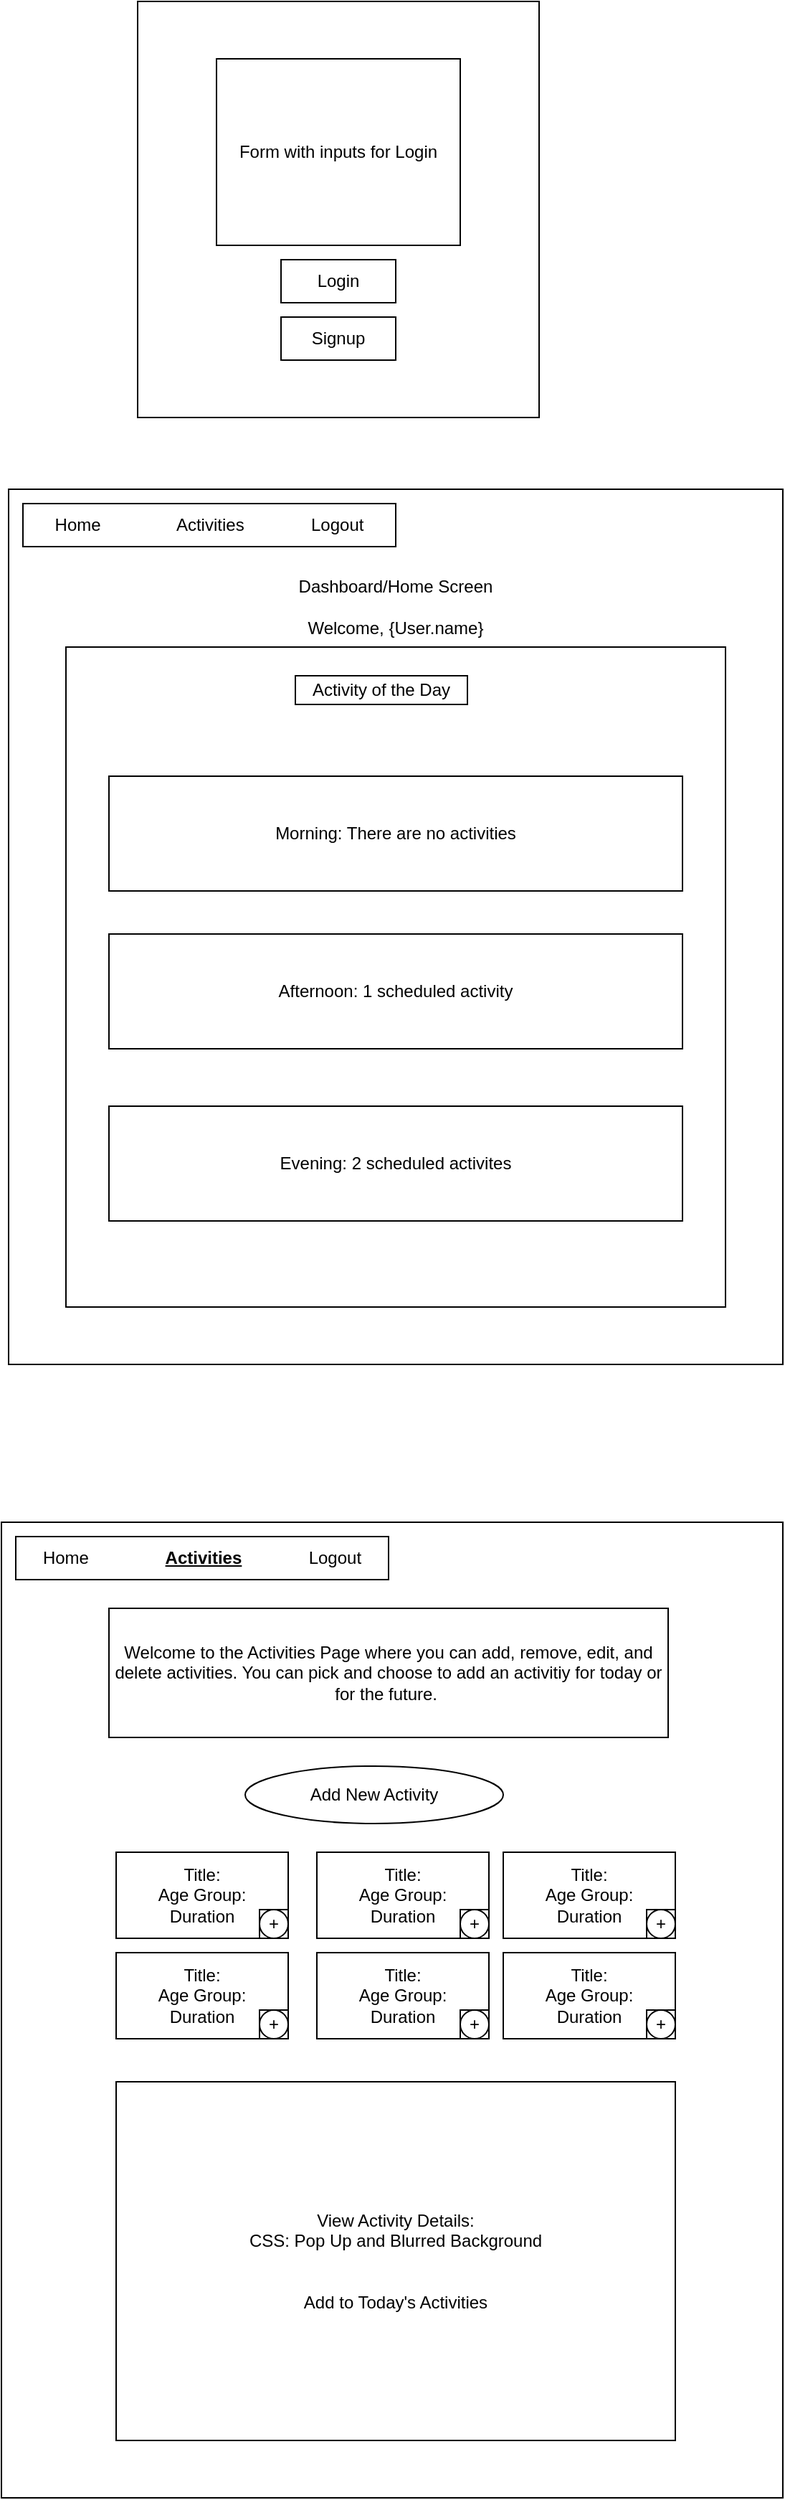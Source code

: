 <mxfile>
    <diagram id="njIiShvVN1ie5kb2q8Yd" name="Page-1">
        <mxGraphModel dx="1136" dy="633" grid="1" gridSize="10" guides="1" tooltips="1" connect="1" arrows="1" fold="1" page="1" pageScale="1" pageWidth="850" pageHeight="1100" math="0" shadow="0">
            <root>
                <mxCell id="0"/>
                <mxCell id="1" parent="0"/>
                <mxCell id="2" value="" style="whiteSpace=wrap;html=1;" vertex="1" parent="1">
                    <mxGeometry x="250" y="60" width="280" height="290" as="geometry"/>
                </mxCell>
                <mxCell id="3" value="Signup" style="whiteSpace=wrap;html=1;" vertex="1" parent="1">
                    <mxGeometry x="350" y="280" width="80" height="30" as="geometry"/>
                </mxCell>
                <mxCell id="4" value="Login" style="whiteSpace=wrap;html=1;" vertex="1" parent="1">
                    <mxGeometry x="350" y="240" width="80" height="30" as="geometry"/>
                </mxCell>
                <mxCell id="5" value="Form with inputs for Login" style="whiteSpace=wrap;html=1;" vertex="1" parent="1">
                    <mxGeometry x="305" y="100" width="170" height="130" as="geometry"/>
                </mxCell>
                <mxCell id="6" value="Dashboard/Home Screen&lt;br&gt;&lt;br&gt;Welcome, {User.name}&lt;br&gt;&lt;br&gt;&lt;br&gt;&lt;br&gt;&lt;br&gt;&lt;br&gt;&lt;br&gt;&lt;br&gt;&lt;br&gt;&lt;br&gt;&lt;br&gt;&lt;br&gt;&lt;br&gt;&lt;br&gt;&lt;br&gt;&lt;br&gt;&lt;br&gt;&lt;br&gt;&lt;br&gt;&lt;br&gt;&lt;br&gt;&lt;br&gt;&lt;br&gt;&lt;br&gt;&lt;br&gt;&lt;br&gt;&lt;br&gt;&lt;br&gt;&lt;br&gt;&lt;br&gt;&lt;br&gt;&lt;br&gt;" style="whiteSpace=wrap;html=1;" vertex="1" parent="1">
                    <mxGeometry x="160" y="400" width="540" height="610" as="geometry"/>
                </mxCell>
                <mxCell id="7" value="" style="whiteSpace=wrap;html=1;" vertex="1" parent="1">
                    <mxGeometry x="200" y="510" width="460" height="460" as="geometry"/>
                </mxCell>
                <mxCell id="8" value="Home&amp;nbsp; &amp;nbsp; &amp;nbsp; &amp;nbsp; &amp;nbsp; &amp;nbsp; &amp;nbsp; &amp;nbsp; Activities&amp;nbsp; &amp;nbsp; &amp;nbsp; &amp;nbsp; &amp;nbsp; &amp;nbsp; &amp;nbsp; Logout" style="whiteSpace=wrap;html=1;" vertex="1" parent="1">
                    <mxGeometry x="170" y="410" width="260" height="30" as="geometry"/>
                </mxCell>
                <mxCell id="9" value="Activity of the Day" style="whiteSpace=wrap;html=1;" vertex="1" parent="1">
                    <mxGeometry x="360" y="530" width="120" height="20" as="geometry"/>
                </mxCell>
                <mxCell id="11" value="Morning: There are no activities" style="whiteSpace=wrap;html=1;" vertex="1" parent="1">
                    <mxGeometry x="230" y="600" width="400" height="80" as="geometry"/>
                </mxCell>
                <mxCell id="12" value="Afternoon: 1 scheduled activity" style="whiteSpace=wrap;html=1;" vertex="1" parent="1">
                    <mxGeometry x="230" y="710" width="400" height="80" as="geometry"/>
                </mxCell>
                <mxCell id="13" value="Evening: 2 scheduled activites" style="whiteSpace=wrap;html=1;" vertex="1" parent="1">
                    <mxGeometry x="230" y="830" width="400" height="80" as="geometry"/>
                </mxCell>
                <mxCell id="14" value="" style="whiteSpace=wrap;html=1;" vertex="1" parent="1">
                    <mxGeometry x="155" y="1120" width="545" height="680" as="geometry"/>
                </mxCell>
                <mxCell id="15" value="Welcome to the Activities Page where you can add, remove, edit, and delete activities. You can pick and choose to add an activitiy for today or for the future.&amp;nbsp;" style="whiteSpace=wrap;html=1;" vertex="1" parent="1">
                    <mxGeometry x="230" y="1180" width="390" height="90" as="geometry"/>
                </mxCell>
                <mxCell id="16" value="Title:&lt;br&gt;Age Group:&lt;br&gt;Duration" style="whiteSpace=wrap;html=1;" vertex="1" parent="1">
                    <mxGeometry x="235" y="1350" width="120" height="60" as="geometry"/>
                </mxCell>
                <mxCell id="21" value="Title:&lt;br&gt;Age Group:&lt;br&gt;Duration" style="whiteSpace=wrap;html=1;" vertex="1" parent="1">
                    <mxGeometry x="235" y="1420" width="120" height="60" as="geometry"/>
                </mxCell>
                <mxCell id="22" value="Title:&lt;br&gt;Age Group:&lt;br&gt;Duration" style="whiteSpace=wrap;html=1;" vertex="1" parent="1">
                    <mxGeometry x="505" y="1350" width="120" height="60" as="geometry"/>
                </mxCell>
                <mxCell id="23" value="Title:&lt;br&gt;Age Group:&lt;br&gt;Duration" style="whiteSpace=wrap;html=1;" vertex="1" parent="1">
                    <mxGeometry x="375" y="1350" width="120" height="60" as="geometry"/>
                </mxCell>
                <mxCell id="24" value="Title:&lt;br&gt;Age Group:&lt;br&gt;Duration" style="whiteSpace=wrap;html=1;" vertex="1" parent="1">
                    <mxGeometry x="375" y="1420" width="120" height="60" as="geometry"/>
                </mxCell>
                <mxCell id="25" value="Title:&lt;br&gt;Age Group:&lt;br&gt;Duration" style="whiteSpace=wrap;html=1;" vertex="1" parent="1">
                    <mxGeometry x="505" y="1420" width="120" height="60" as="geometry"/>
                </mxCell>
                <mxCell id="27" value="+" style="shape=stencil(tZThDoIgEICfhr8NYT1Ao3oP0jOZBAwo6+1D0S1NXWu4Oba70+8+kRNR5ipuABFcIXpEhGQYhzXEzSTmzkDuY/LBreAXCbHivNU1NKLwPUOoCqzwbZWeED6Ee9qLslwrFSBCKzeqfNQDjAsVnsXPCOvbv0aRCfwbeLC9ZMwicv4du9tvA8428h1jB/vkvunAY+Nsqw+XDJz9j6UsZJYON2UXntdXq++qmJWx7Vytn/fpME6HdVZooS1lpbaw4lMKKeNMr+wgSCmMg8TeA32xffdiX/5dNv7IusQb);whiteSpace=wrap;html=1;" vertex="1" parent="1">
                    <mxGeometry x="335" y="1460" width="20" height="20" as="geometry"/>
                </mxCell>
                <mxCell id="28" value="+" style="shape=stencil(tZThDoIgEICfhr8NYT1Ao3oP0jOZBAwo6+1D0S1NXWu4Oba70+8+kRNR5ipuABFcIXpEhGQYhzXEzSTmzkDuY/LBreAXCbHivNU1NKLwPUOoCqzwbZWeED6Ee9qLslwrFSBCKzeqfNQDjAsVnsXPCOvbv0aRCfwbeLC9ZMwicv4du9tvA8428h1jB/vkvunAY+Nsqw+XDJz9j6UsZJYON2UXntdXq++qmJWx7Vytn/fpME6HdVZooS1lpbaw4lMKKeNMr+wgSCmMg8TeA32xffdiX/5dNv7IusQb);whiteSpace=wrap;html=1;" vertex="1" parent="1">
                    <mxGeometry x="475" y="1460" width="20" height="20" as="geometry"/>
                </mxCell>
                <mxCell id="29" value="+" style="shape=stencil(tZThDoIgEICfhr8NYT1Ao3oP0jOZBAwo6+1D0S1NXWu4Oba70+8+kRNR5ipuABFcIXpEhGQYhzXEzSTmzkDuY/LBreAXCbHivNU1NKLwPUOoCqzwbZWeED6Ee9qLslwrFSBCKzeqfNQDjAsVnsXPCOvbv0aRCfwbeLC9ZMwicv4du9tvA8428h1jB/vkvunAY+Nsqw+XDJz9j6UsZJYON2UXntdXq++qmJWx7Vytn/fpME6HdVZooS1lpbaw4lMKKeNMr+wgSCmMg8TeA32xffdiX/5dNv7IusQb);whiteSpace=wrap;html=1;" vertex="1" parent="1">
                    <mxGeometry x="605" y="1460" width="20" height="20" as="geometry"/>
                </mxCell>
                <mxCell id="30" value="+" style="shape=stencil(tZThDoIgEICfhr8NYT1Ao3oP0jOZBAwo6+1D0S1NXWu4Oba70+8+kRNR5ipuABFcIXpEhGQYhzXEzSTmzkDuY/LBreAXCbHivNU1NKLwPUOoCqzwbZWeED6Ee9qLslwrFSBCKzeqfNQDjAsVnsXPCOvbv0aRCfwbeLC9ZMwicv4du9tvA8428h1jB/vkvunAY+Nsqw+XDJz9j6UsZJYON2UXntdXq++qmJWx7Vytn/fpME6HdVZooS1lpbaw4lMKKeNMr+wgSCmMg8TeA32xffdiX/5dNv7IusQb);whiteSpace=wrap;html=1;" vertex="1" parent="1">
                    <mxGeometry x="605" y="1390" width="20" height="20" as="geometry"/>
                </mxCell>
                <mxCell id="31" value="+" style="shape=stencil(tZThDoIgEICfhr8NYT1Ao3oP0jOZBAwo6+1D0S1NXWu4Oba70+8+kRNR5ipuABFcIXpEhGQYhzXEzSTmzkDuY/LBreAXCbHivNU1NKLwPUOoCqzwbZWeED6Ee9qLslwrFSBCKzeqfNQDjAsVnsXPCOvbv0aRCfwbeLC9ZMwicv4du9tvA8428h1jB/vkvunAY+Nsqw+XDJz9j6UsZJYON2UXntdXq++qmJWx7Vytn/fpME6HdVZooS1lpbaw4lMKKeNMr+wgSCmMg8TeA32xffdiX/5dNv7IusQb);whiteSpace=wrap;html=1;" vertex="1" parent="1">
                    <mxGeometry x="475" y="1390" width="20" height="20" as="geometry"/>
                </mxCell>
                <mxCell id="34" value="+" style="shape=stencil(tZThDoIgEICfhr8NYT1Ao3oP0jOZBAwo6+1D0S1NXWu4Oba70+8+kRNR5ipuABFcIXpEhGQYhzXEzSTmzkDuY/LBreAXCbHivNU1NKLwPUOoCqzwbZWeED6Ee9qLslwrFSBCKzeqfNQDjAsVnsXPCOvbv0aRCfwbeLC9ZMwicv4du9tvA8428h1jB/vkvunAY+Nsqw+XDJz9j6UsZJYON2UXntdXq++qmJWx7Vytn/fpME6HdVZooS1lpbaw4lMKKeNMr+wgSCmMg8TeA32xffdiX/5dNv7IusQb);whiteSpace=wrap;html=1;" vertex="1" parent="1">
                    <mxGeometry x="335" y="1390" width="20" height="20" as="geometry"/>
                </mxCell>
                <mxCell id="35" value="View Activity Details: &lt;br&gt;CSS: Pop Up and Blurred Background&lt;br&gt;&lt;br&gt;&lt;br&gt;Add to Today's Activities" style="whiteSpace=wrap;html=1;" vertex="1" parent="1">
                    <mxGeometry x="235" y="1510" width="390" height="250" as="geometry"/>
                </mxCell>
                <mxCell id="37" value="Home&amp;nbsp; &amp;nbsp; &amp;nbsp; &amp;nbsp; &amp;nbsp; &amp;nbsp; &amp;nbsp; &amp;nbsp; &lt;b&gt;&lt;u&gt;Activities&lt;/u&gt;&lt;/b&gt;&amp;nbsp; &amp;nbsp; &amp;nbsp; &amp;nbsp; &amp;nbsp; &amp;nbsp; &amp;nbsp; Logout" style="whiteSpace=wrap;html=1;" vertex="1" parent="1">
                    <mxGeometry x="165" y="1130" width="260" height="30" as="geometry"/>
                </mxCell>
                <mxCell id="40" value="Add New Activity" style="ellipse;whiteSpace=wrap;html=1;" vertex="1" parent="1">
                    <mxGeometry x="325" y="1290" width="180" height="40" as="geometry"/>
                </mxCell>
            </root>
        </mxGraphModel>
    </diagram>
</mxfile>